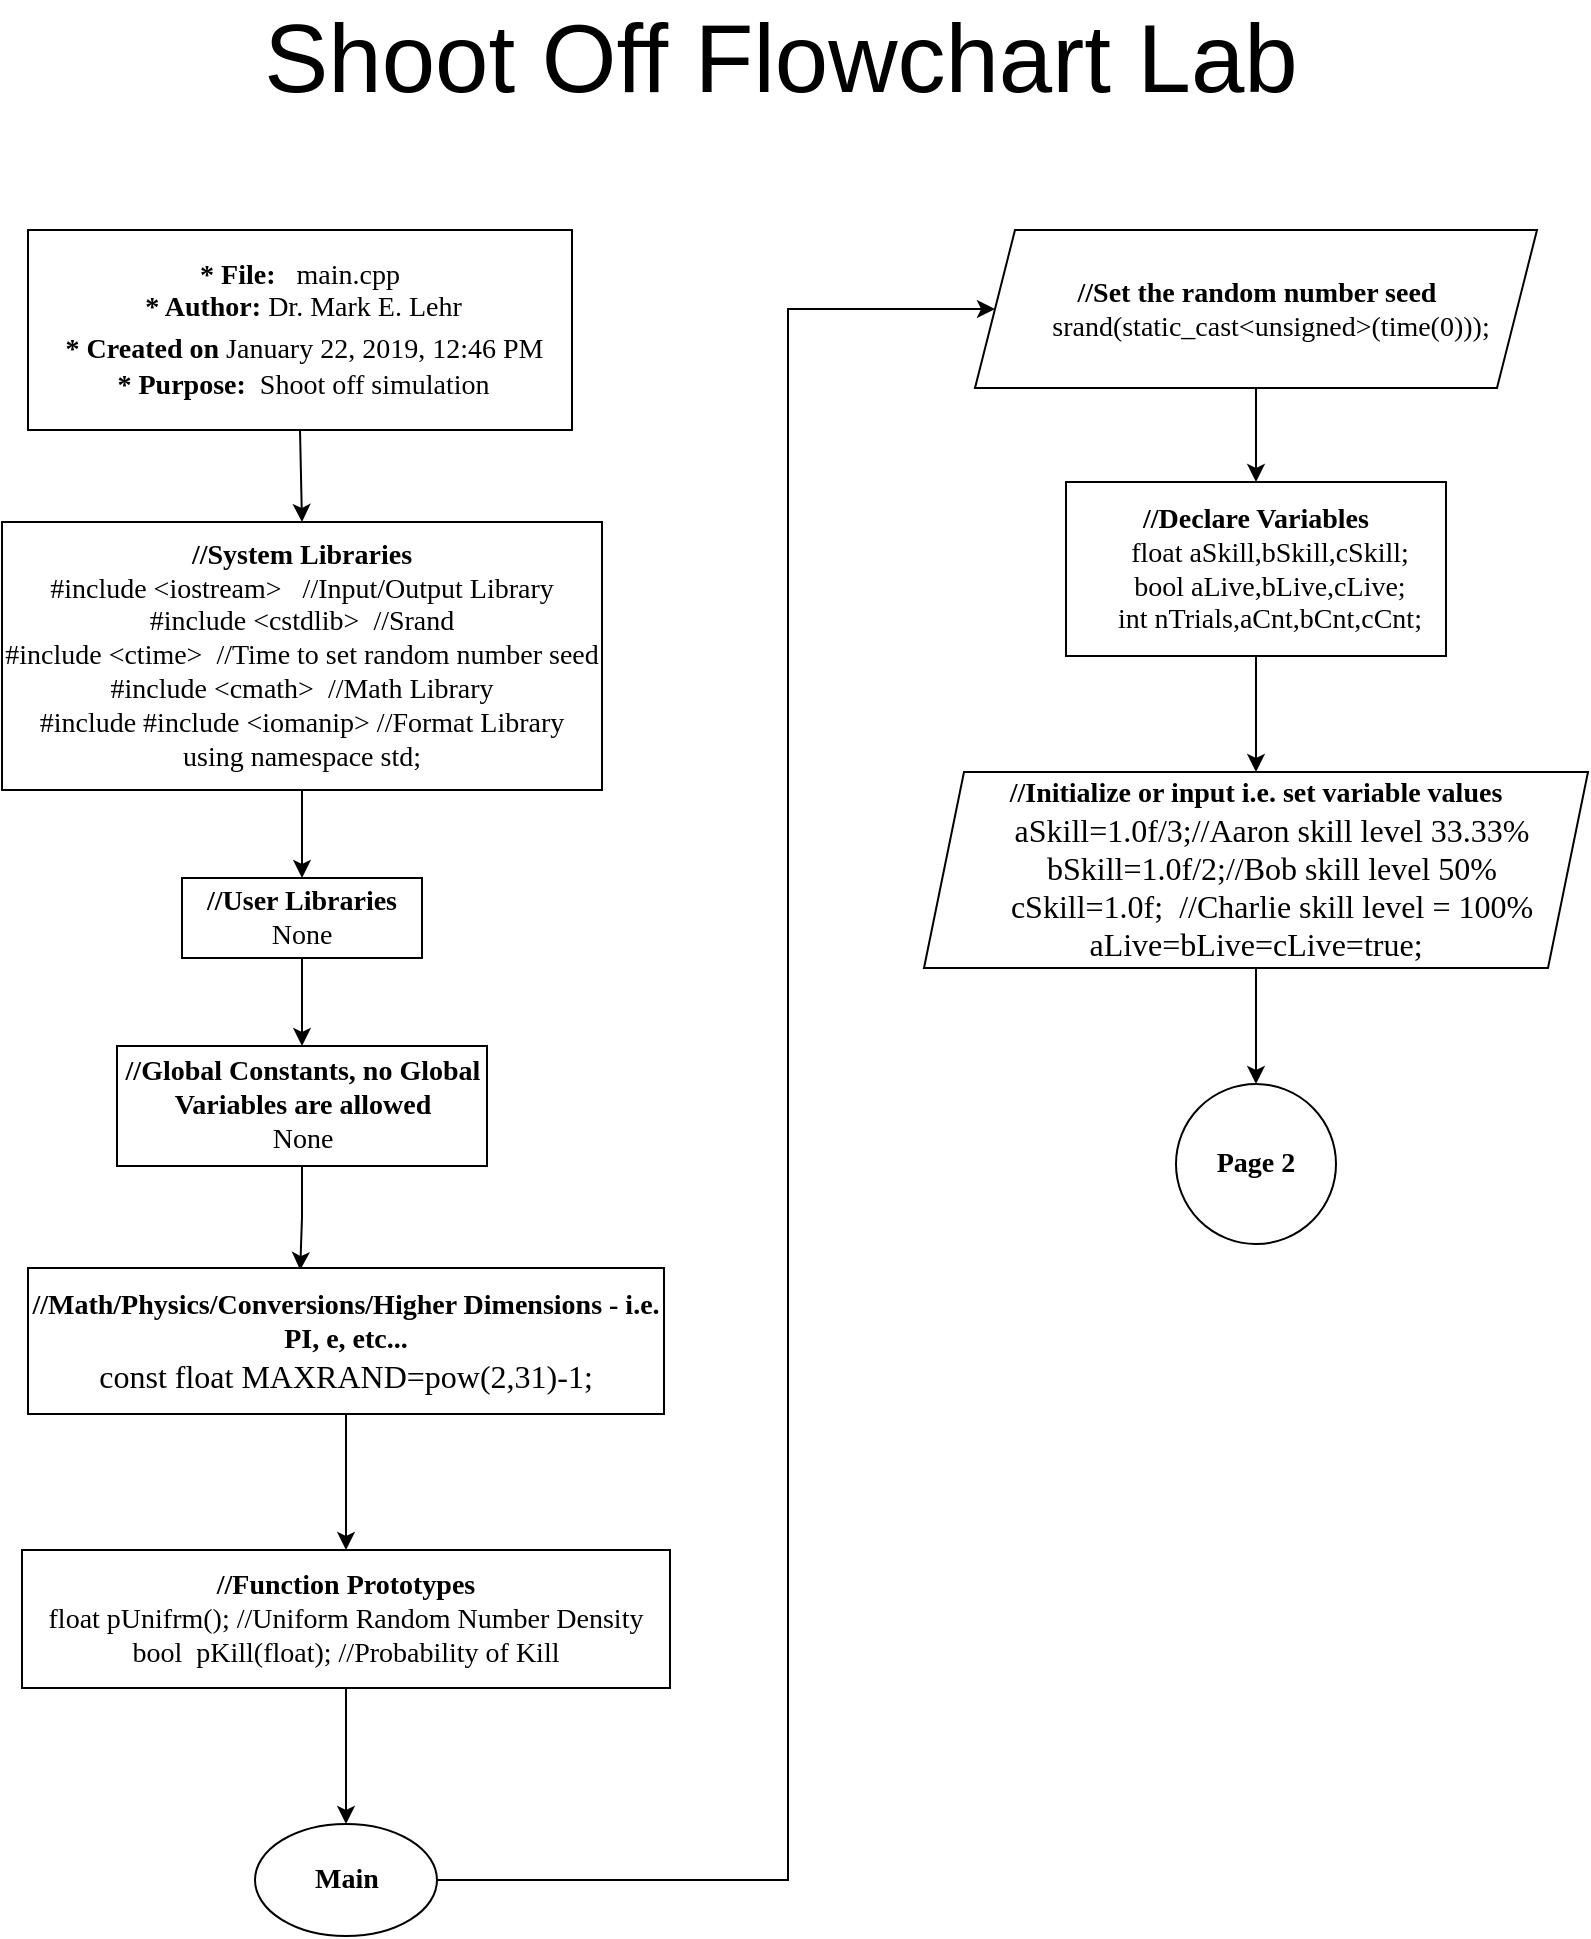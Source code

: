 <mxfile version="14.2.9" type="device" pages="4"><diagram id="S7XPjforxdt2fzNWxDEt" name="Page-1"><mxGraphModel dx="1102" dy="1657" grid="0" gridSize="10" guides="1" tooltips="1" connect="1" arrows="1" fold="1" page="1" pageScale="1" pageWidth="850" pageHeight="1100" math="0" shadow="0"><root><mxCell id="0"/><mxCell id="1" parent="0"/><mxCell id="bQ0AGJMY9dTN8OMKG0cA-1" value="&lt;div&gt;&lt;font style=&quot;font-size: 14px&quot; face=&quot;Times New Roman&quot;&gt;&lt;b&gt;* File:&amp;nbsp; &amp;nbsp;&lt;/b&gt;main.cpp&lt;/font&gt;&lt;/div&gt;&lt;div&gt;&lt;font face=&quot;Times New Roman&quot; style=&quot;font-size: 14px&quot;&gt;&lt;b&gt;&amp;nbsp;&lt;/b&gt;&lt;font&gt;&lt;b&gt;* Author: &lt;/b&gt;Dr. Mark E. Lehr&lt;/font&gt;&lt;/font&gt;&lt;/div&gt;&lt;div&gt;&lt;font face=&quot;Times New Roman&quot; style=&quot;font-weight: bold ; font-size: 18px&quot;&gt;&amp;nbsp;&lt;/font&gt;&lt;font face=&quot;Times New Roman&quot; style=&quot;font-size: 14px&quot;&gt;&lt;b&gt;* Created on &lt;/b&gt;January 22&lt;/font&gt;&lt;font style=&quot;font-size: 14px&quot;&gt;&lt;font face=&quot;Times New Roman&quot;&gt;,&lt;/font&gt;&lt;font face=&quot;Times New Roman&quot;&gt; 2019, 12:46 PM&lt;/font&gt;&lt;/font&gt;&lt;/div&gt;&lt;div&gt;&lt;font face=&quot;Times New Roman&quot; style=&quot;font-size: 14px&quot;&gt;&lt;b&gt;&amp;nbsp;* Purpose:&amp;nbsp; &lt;/b&gt;Shoot off simulation&lt;/font&gt;&lt;/div&gt;" style="rounded=0;whiteSpace=wrap;html=1;" vertex="1" parent="1"><mxGeometry x="50" y="-961" width="272" height="100" as="geometry"/></mxCell><mxCell id="bQ0AGJMY9dTN8OMKG0cA-2" value="&lt;font style=&quot;font-size: 48px&quot;&gt;&lt;font&gt;Shoot Off Fl&lt;/font&gt;owchart Lab&lt;/font&gt;" style="text;html=1;align=center;verticalAlign=middle;resizable=0;points=[];autosize=1;" vertex="1" parent="1"><mxGeometry x="162" y="-1062" width="527" height="30" as="geometry"/></mxCell><mxCell id="YTA4Ak_M9a47ihyV-In8-4" value="" style="edgeStyle=orthogonalEdgeStyle;rounded=0;orthogonalLoop=1;jettySize=auto;html=1;" edge="1" parent="1" source="bQ0AGJMY9dTN8OMKG0cA-3" target="bQ0AGJMY9dTN8OMKG0cA-5"><mxGeometry relative="1" as="geometry"/></mxCell><mxCell id="bQ0AGJMY9dTN8OMKG0cA-3" value="&lt;font face=&quot;Times New Roman&quot; style=&quot;font-size: 14px&quot;&gt;&lt;b&gt;//System Libraries&lt;/b&gt;&lt;br&gt;#include &amp;lt;iostream&amp;gt;&amp;nbsp; &amp;nbsp;//Input/Output Library&lt;br&gt;#include &amp;lt;cstdlib&amp;gt;&amp;nbsp;   //Srand&lt;br&gt;#include &amp;lt;ctime&amp;gt;&amp;nbsp; //Time to set random number seed&lt;br&gt;#include &amp;lt;cmath&amp;gt;&amp;nbsp; //Math Library&lt;br&gt;#include #include &amp;lt;iomanip&amp;gt;   //Format Library&lt;br&gt;using namespace std;&lt;/font&gt;" style="rounded=0;whiteSpace=wrap;html=1;" vertex="1" parent="1"><mxGeometry x="37" y="-815" width="300" height="134" as="geometry"/></mxCell><mxCell id="YTA4Ak_M9a47ihyV-In8-5" value="" style="edgeStyle=orthogonalEdgeStyle;rounded=0;orthogonalLoop=1;jettySize=auto;html=1;" edge="1" parent="1" source="bQ0AGJMY9dTN8OMKG0cA-5" target="bQ0AGJMY9dTN8OMKG0cA-6"><mxGeometry relative="1" as="geometry"/></mxCell><mxCell id="bQ0AGJMY9dTN8OMKG0cA-5" value="&lt;font face=&quot;Times New Roman&quot; style=&quot;font-size: 14px&quot;&gt;&lt;b&gt;//User Libraries&lt;/b&gt;&lt;br&gt;None&lt;br&gt;&lt;/font&gt;" style="rounded=0;whiteSpace=wrap;html=1;" vertex="1" parent="1"><mxGeometry x="127" y="-637" width="120" height="40" as="geometry"/></mxCell><mxCell id="YTA4Ak_M9a47ihyV-In8-6" value="" style="edgeStyle=orthogonalEdgeStyle;rounded=0;orthogonalLoop=1;jettySize=auto;html=1;entryX=0.428;entryY=0.014;entryDx=0;entryDy=0;entryPerimeter=0;" edge="1" parent="1" source="bQ0AGJMY9dTN8OMKG0cA-6" target="bQ0AGJMY9dTN8OMKG0cA-7"><mxGeometry relative="1" as="geometry"/></mxCell><mxCell id="bQ0AGJMY9dTN8OMKG0cA-6" value="&lt;font style=&quot;font-size: 14px&quot; face=&quot;Times New Roman&quot;&gt;&lt;b&gt;//Global Constants, no Global Variables are allowed&lt;/b&gt;&lt;br&gt;None&lt;br&gt;&lt;/font&gt;" style="rounded=0;whiteSpace=wrap;html=1;" vertex="1" parent="1"><mxGeometry x="94.5" y="-553" width="185" height="60" as="geometry"/></mxCell><mxCell id="YTA4Ak_M9a47ihyV-In8-7" value="" style="edgeStyle=orthogonalEdgeStyle;rounded=0;orthogonalLoop=1;jettySize=auto;html=1;" edge="1" parent="1" source="bQ0AGJMY9dTN8OMKG0cA-7" target="bQ0AGJMY9dTN8OMKG0cA-8"><mxGeometry relative="1" as="geometry"/></mxCell><mxCell id="bQ0AGJMY9dTN8OMKG0cA-7" value="&lt;div&gt;&lt;b&gt;&lt;font style=&quot;font-size: 14px&quot; face=&quot;Times New Roman&quot;&gt;//Math/Physics/Conversions/Higher Dimensions - i.e. PI, e, etc...&lt;/font&gt;&lt;/b&gt;&lt;/div&gt;&lt;div&gt;&lt;font size=&quot;3&quot; face=&quot;Times New Roman&quot;&gt;const float MAXRAND=pow(2,31)-1;&lt;/font&gt;&lt;/div&gt;" style="rounded=0;whiteSpace=wrap;html=1;" vertex="1" parent="1"><mxGeometry x="50" y="-442" width="318" height="73" as="geometry"/></mxCell><mxCell id="YTA4Ak_M9a47ihyV-In8-8" value="" style="edgeStyle=orthogonalEdgeStyle;rounded=0;orthogonalLoop=1;jettySize=auto;html=1;" edge="1" parent="1" source="bQ0AGJMY9dTN8OMKG0cA-8" target="bQ0AGJMY9dTN8OMKG0cA-9"><mxGeometry relative="1" as="geometry"/></mxCell><mxCell id="bQ0AGJMY9dTN8OMKG0cA-8" value="&lt;div&gt;&lt;b&gt;&lt;font style=&quot;font-size: 14px&quot; face=&quot;Times New Roman&quot;&gt;//Function Prototypes&lt;/font&gt;&lt;/b&gt;&lt;/div&gt;&lt;div&gt;&lt;font face=&quot;Times New Roman&quot; style=&quot;font-size: 14px&quot;&gt;float pUnifrm(); //Uniform Random Number Density&lt;/font&gt;&lt;/div&gt;&lt;div&gt;&lt;font face=&quot;Times New Roman&quot; style=&quot;font-size: 14px&quot;&gt;bool&amp;nbsp; pKill(float); //Probability of Kill&lt;br&gt;&lt;/font&gt;&lt;/div&gt;" style="rounded=0;whiteSpace=wrap;html=1;" vertex="1" parent="1"><mxGeometry x="47" y="-301" width="324" height="69" as="geometry"/></mxCell><mxCell id="YTA4Ak_M9a47ihyV-In8-9" style="edgeStyle=orthogonalEdgeStyle;rounded=0;orthogonalLoop=1;jettySize=auto;html=1;exitX=1;exitY=0.5;exitDx=0;exitDy=0;entryX=0;entryY=0.5;entryDx=0;entryDy=0;" edge="1" parent="1" source="bQ0AGJMY9dTN8OMKG0cA-9" target="bQ0AGJMY9dTN8OMKG0cA-10"><mxGeometry relative="1" as="geometry"><Array as="points"><mxPoint x="430" y="-136"/><mxPoint x="430" y="-921"/></Array></mxGeometry></mxCell><mxCell id="bQ0AGJMY9dTN8OMKG0cA-9" value="&lt;font style=&quot;font-size: 14px&quot; face=&quot;Times New Roman&quot;&gt;&lt;b&gt;Main&lt;/b&gt;&lt;/font&gt;" style="ellipse;whiteSpace=wrap;html=1;" vertex="1" parent="1"><mxGeometry x="163.5" y="-164" width="91" height="56" as="geometry"/></mxCell><mxCell id="YTA4Ak_M9a47ihyV-In8-10" value="" style="edgeStyle=orthogonalEdgeStyle;rounded=0;orthogonalLoop=1;jettySize=auto;html=1;" edge="1" parent="1" source="bQ0AGJMY9dTN8OMKG0cA-10" target="bQ0AGJMY9dTN8OMKG0cA-11"><mxGeometry relative="1" as="geometry"/></mxCell><mxCell id="bQ0AGJMY9dTN8OMKG0cA-10" value="&lt;div&gt;&lt;b&gt;&lt;font style=&quot;font-size: 14px&quot; face=&quot;Times New Roman&quot;&gt;//Set the random number seed&lt;/font&gt;&lt;/b&gt;&lt;/div&gt;&lt;div&gt;&lt;font face=&quot;Times New Roman&quot; style=&quot;font-size: 14px&quot;&gt;&amp;nbsp; &amp;nbsp; srand(static_cast&amp;lt;unsigned&amp;gt;(time(0)));&lt;/font&gt;&lt;/div&gt;" style="shape=parallelogram;perimeter=parallelogramPerimeter;whiteSpace=wrap;html=1;fixedSize=1;" vertex="1" parent="1"><mxGeometry x="523.5" y="-961" width="281" height="79" as="geometry"/></mxCell><mxCell id="YTA4Ak_M9a47ihyV-In8-11" value="" style="edgeStyle=orthogonalEdgeStyle;rounded=0;orthogonalLoop=1;jettySize=auto;html=1;" edge="1" parent="1" source="bQ0AGJMY9dTN8OMKG0cA-11" target="bQ0AGJMY9dTN8OMKG0cA-12"><mxGeometry relative="1" as="geometry"/></mxCell><mxCell id="bQ0AGJMY9dTN8OMKG0cA-11" value="&lt;div&gt;&lt;b&gt;&lt;font style=&quot;font-size: 14px&quot; face=&quot;Times New Roman&quot;&gt;//Declare Variables&lt;/font&gt;&lt;/b&gt;&lt;/div&gt;&lt;div&gt;&lt;font face=&quot;Times New Roman&quot; style=&quot;font-size: 14px&quot;&gt;&amp;nbsp; &amp;nbsp; float aSkill,bSkill,cSkill;&lt;/font&gt;&lt;/div&gt;&lt;div&gt;&lt;font face=&quot;Times New Roman&quot; style=&quot;font-size: 14px&quot;&gt;&amp;nbsp; &amp;nbsp; bool aLive,bLive,cLive;&lt;/font&gt;&lt;/div&gt;&lt;div&gt;&lt;font face=&quot;Times New Roman&quot; style=&quot;font-size: 14px&quot;&gt;&amp;nbsp; &amp;nbsp; int nTrials,aCnt,bCnt,cCnt;&lt;/font&gt;&lt;/div&gt;" style="rounded=0;whiteSpace=wrap;html=1;" vertex="1" parent="1"><mxGeometry x="569" y="-835" width="190" height="87" as="geometry"/></mxCell><mxCell id="YTA4Ak_M9a47ihyV-In8-12" value="" style="edgeStyle=orthogonalEdgeStyle;rounded=0;orthogonalLoop=1;jettySize=auto;html=1;" edge="1" parent="1" source="bQ0AGJMY9dTN8OMKG0cA-12" target="bQ0AGJMY9dTN8OMKG0cA-14"><mxGeometry relative="1" as="geometry"/></mxCell><mxCell id="bQ0AGJMY9dTN8OMKG0cA-12" value="&lt;div&gt;&lt;b&gt;&lt;font style=&quot;font-size: 14px&quot; face=&quot;Times New Roman&quot;&gt;//Initialize or input i.e. set variable values&lt;/font&gt;&lt;/b&gt;&lt;/div&gt;&lt;div&gt;&lt;font face=&quot;Times New Roman&quot; size=&quot;3&quot;&gt;&amp;nbsp; &lt;font&gt;&amp;nbsp; aSkill=1.0f/3;//Aaron skill level 33.33%&lt;/font&gt;&lt;/font&gt;&lt;/div&gt;&lt;div&gt;&lt;font face=&quot;Times New Roman&quot; size=&quot;3&quot;&gt;&amp;nbsp; &amp;nbsp; bSkill=1.0f/2;//Bob skill level 50%&lt;/font&gt;&lt;/div&gt;&lt;div&gt;&lt;font size=&quot;3&quot; face=&quot;Times New Roman&quot;&gt;&amp;nbsp; &amp;nbsp; cSkill=1.0f;&amp;nbsp; //Charlie skill level = 100%&lt;/font&gt;&lt;/div&gt;&lt;div&gt;&lt;font size=&quot;3&quot; face=&quot;Times New Roman&quot;&gt;aLive=bLive=cLive=true;&lt;/font&gt;&lt;font size=&quot;3&quot; face=&quot;Times New Roman&quot;&gt;&lt;br&gt;&lt;/font&gt;&lt;/div&gt;" style="shape=parallelogram;perimeter=parallelogramPerimeter;whiteSpace=wrap;html=1;fixedSize=1;" vertex="1" parent="1"><mxGeometry x="498" y="-690" width="332" height="98" as="geometry"/></mxCell><mxCell id="bQ0AGJMY9dTN8OMKG0cA-14" value="&lt;b&gt;&lt;font style=&quot;font-size: 14px&quot; face=&quot;Times New Roman&quot;&gt;Page 2&lt;/font&gt;&lt;/b&gt;" style="ellipse;whiteSpace=wrap;html=1;aspect=fixed;" vertex="1" parent="1"><mxGeometry x="624" y="-534" width="80" height="80" as="geometry"/></mxCell><mxCell id="YTA4Ak_M9a47ihyV-In8-3" value="" style="endArrow=classic;html=1;exitX=0.5;exitY=1;exitDx=0;exitDy=0;entryX=0.5;entryY=0;entryDx=0;entryDy=0;" edge="1" parent="1" source="bQ0AGJMY9dTN8OMKG0cA-1" target="bQ0AGJMY9dTN8OMKG0cA-3"><mxGeometry width="50" height="50" relative="1" as="geometry"><mxPoint x="399" y="-770" as="sourcePoint"/><mxPoint x="449" y="-820" as="targetPoint"/></mxGeometry></mxCell></root></mxGraphModel></diagram><diagram id="dvgtDrh1tfQuOxuF0j0Q" name="Page-2"><mxGraphModel dx="1102" dy="1657" grid="0" gridSize="10" guides="1" tooltips="1" connect="1" arrows="1" fold="1" page="1" pageScale="1" pageWidth="850" pageHeight="1100" math="0" shadow="0"><root><mxCell id="uvAcOKypp2_V8X939A2w-0"/><mxCell id="uvAcOKypp2_V8X939A2w-1" parent="uvAcOKypp2_V8X939A2w-0"/><mxCell id="zyh6JjoOUXmwOpZRGnbt-0" value="" style="edgeStyle=orthogonalEdgeStyle;rounded=0;orthogonalLoop=1;jettySize=auto;html=1;" edge="1" parent="uvAcOKypp2_V8X939A2w-1" source="uvAcOKypp2_V8X939A2w-2" target="uvAcOKypp2_V8X939A2w-24"><mxGeometry relative="1" as="geometry"/></mxCell><mxCell id="uvAcOKypp2_V8X939A2w-2" value="&lt;b&gt;&lt;font style=&quot;font-size: 14px&quot; face=&quot;Times New Roman&quot;&gt;Page 2&lt;/font&gt;&lt;/b&gt;" style="ellipse;whiteSpace=wrap;html=1;aspect=fixed;" vertex="1" parent="uvAcOKypp2_V8X939A2w-1"><mxGeometry x="104" y="-1060" width="80" height="80" as="geometry"/></mxCell><mxCell id="zyh6JjoOUXmwOpZRGnbt-3" value="" style="edgeStyle=orthogonalEdgeStyle;rounded=0;orthogonalLoop=1;jettySize=auto;html=1;" edge="1" parent="uvAcOKypp2_V8X939A2w-1" source="uvAcOKypp2_V8X939A2w-5" target="uvAcOKypp2_V8X939A2w-7"><mxGeometry relative="1" as="geometry"/></mxCell><mxCell id="uvAcOKypp2_V8X939A2w-5" value="&lt;font style=&quot;font-size: 14px&quot; face=&quot;Times New Roman&quot;&gt;&lt;b&gt;cLive&lt;/b&gt;&lt;/font&gt;" style="rhombus;whiteSpace=wrap;html=1;" vertex="1" parent="uvAcOKypp2_V8X939A2w-1"><mxGeometry x="274.5" y="-829" width="96" height="96" as="geometry"/></mxCell><mxCell id="zyh6JjoOUXmwOpZRGnbt-9" style="edgeStyle=orthogonalEdgeStyle;rounded=0;orthogonalLoop=1;jettySize=auto;html=1;exitX=1;exitY=0.5;exitDx=0;exitDy=0;entryX=0;entryY=0.5;entryDx=0;entryDy=0;" edge="1" parent="uvAcOKypp2_V8X939A2w-1" source="uvAcOKypp2_V8X939A2w-6" target="uvAcOKypp2_V8X939A2w-8"><mxGeometry relative="1" as="geometry"/></mxCell><mxCell id="uvAcOKypp2_V8X939A2w-6" value="&lt;font style=&quot;font-size: 14px&quot; face=&quot;Times New Roman&quot;&gt;&lt;b&gt;bLive&lt;/b&gt;&lt;/font&gt;" style="rhombus;whiteSpace=wrap;html=1;" vertex="1" parent="uvAcOKypp2_V8X939A2w-1"><mxGeometry x="274.5" y="-673.5" width="96" height="96" as="geometry"/></mxCell><mxCell id="zyh6JjoOUXmwOpZRGnbt-4" value="" style="edgeStyle=orthogonalEdgeStyle;rounded=0;orthogonalLoop=1;jettySize=auto;html=1;" edge="1" parent="uvAcOKypp2_V8X939A2w-1" source="uvAcOKypp2_V8X939A2w-7" target="A8uGyMbK9j9ju1-BkvR5-0"><mxGeometry relative="1" as="geometry"/></mxCell><mxCell id="uvAcOKypp2_V8X939A2w-7" value="&lt;b&gt;&lt;font style=&quot;font-size: 14px&quot; face=&quot;Times New Roman&quot;&gt;cLive=!&lt;/font&gt;&lt;/b&gt;" style="shape=parallelogram;perimeter=parallelogramPerimeter;whiteSpace=wrap;html=1;fixedSize=1;" vertex="1" parent="uvAcOKypp2_V8X939A2w-1"><mxGeometry x="440.5" y="-807" width="89.5" height="52" as="geometry"/></mxCell><mxCell id="zyh6JjoOUXmwOpZRGnbt-10" style="edgeStyle=orthogonalEdgeStyle;rounded=0;orthogonalLoop=1;jettySize=auto;html=1;exitX=1;exitY=0.5;exitDx=0;exitDy=0;entryX=0;entryY=0.5;entryDx=0;entryDy=0;" edge="1" parent="uvAcOKypp2_V8X939A2w-1" source="uvAcOKypp2_V8X939A2w-8" target="A8uGyMbK9j9ju1-BkvR5-1"><mxGeometry relative="1" as="geometry"/></mxCell><mxCell id="uvAcOKypp2_V8X939A2w-8" value="&lt;b&gt;&lt;font style=&quot;font-size: 14px&quot; face=&quot;Times New Roman&quot;&gt;bLive=!&lt;/font&gt;&lt;/b&gt;" style="shape=parallelogram;perimeter=parallelogramPerimeter;whiteSpace=wrap;html=1;fixedSize=1;" vertex="1" parent="uvAcOKypp2_V8X939A2w-1"><mxGeometry x="436.5" y="-651.5" width="107.5" height="52" as="geometry"/></mxCell><mxCell id="zyh6JjoOUXmwOpZRGnbt-16" value="" style="edgeStyle=orthogonalEdgeStyle;rounded=0;orthogonalLoop=1;jettySize=auto;html=1;" edge="1" parent="uvAcOKypp2_V8X939A2w-1" source="uvAcOKypp2_V8X939A2w-10" target="uvAcOKypp2_V8X939A2w-12"><mxGeometry relative="1" as="geometry"/></mxCell><mxCell id="uvAcOKypp2_V8X939A2w-10" value="&lt;font style=&quot;font-size: 14px&quot; face=&quot;Times New Roman&quot;&gt;&lt;b&gt;cLive&lt;/b&gt;&lt;/font&gt;" style="rhombus;whiteSpace=wrap;html=1;" vertex="1" parent="uvAcOKypp2_V8X939A2w-1"><mxGeometry x="274.5" y="-403" width="96" height="96" as="geometry"/></mxCell><mxCell id="zyh6JjoOUXmwOpZRGnbt-18" value="" style="edgeStyle=orthogonalEdgeStyle;rounded=0;orthogonalLoop=1;jettySize=auto;html=1;" edge="1" parent="uvAcOKypp2_V8X939A2w-1" source="uvAcOKypp2_V8X939A2w-11" target="uvAcOKypp2_V8X939A2w-13"><mxGeometry relative="1" as="geometry"/></mxCell><mxCell id="uvAcOKypp2_V8X939A2w-11" value="&lt;font style=&quot;font-size: 14px&quot; face=&quot;Times New Roman&quot;&gt;&lt;b&gt;aLive&lt;/b&gt;&lt;/font&gt;" style="rhombus;whiteSpace=wrap;html=1;" vertex="1" parent="uvAcOKypp2_V8X939A2w-1"><mxGeometry x="274.5" y="-240.5" width="96" height="96" as="geometry"/></mxCell><mxCell id="zyh6JjoOUXmwOpZRGnbt-17" value="" style="edgeStyle=orthogonalEdgeStyle;rounded=0;orthogonalLoop=1;jettySize=auto;html=1;" edge="1" parent="uvAcOKypp2_V8X939A2w-1" source="uvAcOKypp2_V8X939A2w-12" target="A8uGyMbK9j9ju1-BkvR5-2"><mxGeometry relative="1" as="geometry"/></mxCell><mxCell id="uvAcOKypp2_V8X939A2w-12" value="&lt;b&gt;&lt;font style=&quot;font-size: 14px&quot; face=&quot;Times New Roman&quot;&gt;cLive=!&lt;/font&gt;&lt;/b&gt;" style="shape=parallelogram;perimeter=parallelogramPerimeter;whiteSpace=wrap;html=1;fixedSize=1;" vertex="1" parent="uvAcOKypp2_V8X939A2w-1"><mxGeometry x="436.5" y="-381" width="92.5" height="52" as="geometry"/></mxCell><mxCell id="zyh6JjoOUXmwOpZRGnbt-19" value="" style="edgeStyle=orthogonalEdgeStyle;rounded=0;orthogonalLoop=1;jettySize=auto;html=1;" edge="1" parent="uvAcOKypp2_V8X939A2w-1" source="uvAcOKypp2_V8X939A2w-13" target="A8uGyMbK9j9ju1-BkvR5-3"><mxGeometry relative="1" as="geometry"/></mxCell><mxCell id="uvAcOKypp2_V8X939A2w-13" value="&lt;b&gt;&lt;font style=&quot;font-size: 14px&quot; face=&quot;Times New Roman&quot;&gt;aLive=!&lt;/font&gt;&lt;/b&gt;" style="shape=parallelogram;perimeter=parallelogramPerimeter;whiteSpace=wrap;html=1;fixedSize=1;" vertex="1" parent="uvAcOKypp2_V8X939A2w-1"><mxGeometry x="436.5" y="-218.5" width="87.5" height="52" as="geometry"/></mxCell><mxCell id="zyh6JjoOUXmwOpZRGnbt-14" style="edgeStyle=orthogonalEdgeStyle;rounded=0;orthogonalLoop=1;jettySize=auto;html=1;exitX=0.5;exitY=1;exitDx=0;exitDy=0;entryX=0.5;entryY=0;entryDx=0;entryDy=0;" edge="1" parent="uvAcOKypp2_V8X939A2w-1" source="uvAcOKypp2_V8X939A2w-19" target="uvAcOKypp2_V8X939A2w-22"><mxGeometry relative="1" as="geometry"/></mxCell><mxCell id="uvAcOKypp2_V8X939A2w-19" value="&lt;div&gt;&lt;font face=&quot;Times New Roman&quot; style=&quot;font-size: 14px&quot;&gt;&lt;b&gt;//Bob&lt;/b&gt;&lt;b&gt;&amp;nbsp;Shoots&lt;/b&gt;&lt;/font&gt;&lt;/div&gt;&lt;div&gt;&lt;b&gt;&lt;font face=&quot;Times New Roman&quot; style=&quot;font-size: 14px&quot;&gt;&lt;br&gt;&lt;/font&gt;&lt;/b&gt;&lt;/div&gt;" style="rounded=0;whiteSpace=wrap;html=1;" vertex="1" parent="uvAcOKypp2_V8X939A2w-1"><mxGeometry x="84" y="-490" width="120" height="47" as="geometry"/></mxCell><mxCell id="zyh6JjoOUXmwOpZRGnbt-2" value="" style="edgeStyle=orthogonalEdgeStyle;rounded=0;orthogonalLoop=1;jettySize=auto;html=1;" edge="1" parent="uvAcOKypp2_V8X939A2w-1" source="uvAcOKypp2_V8X939A2w-20" target="uvAcOKypp2_V8X939A2w-5"><mxGeometry relative="1" as="geometry"/></mxCell><mxCell id="zyh6JjoOUXmwOpZRGnbt-8" style="edgeStyle=orthogonalEdgeStyle;rounded=0;orthogonalLoop=1;jettySize=auto;html=1;exitX=0.5;exitY=1;exitDx=0;exitDy=0;entryX=0;entryY=0.5;entryDx=0;entryDy=0;" edge="1" parent="uvAcOKypp2_V8X939A2w-1" source="uvAcOKypp2_V8X939A2w-20" target="uvAcOKypp2_V8X939A2w-6"><mxGeometry relative="1" as="geometry"/></mxCell><mxCell id="uvAcOKypp2_V8X939A2w-20" value="&lt;b style=&quot;font-family: &amp;#34;times new roman&amp;#34; ; font-size: 14px&quot;&gt;aLive&lt;/b&gt;" style="rhombus;whiteSpace=wrap;html=1;" vertex="1" parent="uvAcOKypp2_V8X939A2w-1"><mxGeometry x="96" y="-829" width="96" height="96" as="geometry"/></mxCell><mxCell id="zyh6JjoOUXmwOpZRGnbt-15" value="" style="edgeStyle=orthogonalEdgeStyle;rounded=0;orthogonalLoop=1;jettySize=auto;html=1;" edge="1" parent="uvAcOKypp2_V8X939A2w-1" source="uvAcOKypp2_V8X939A2w-22" target="uvAcOKypp2_V8X939A2w-10"><mxGeometry relative="1" as="geometry"/></mxCell><mxCell id="zyh6JjoOUXmwOpZRGnbt-20" style="edgeStyle=orthogonalEdgeStyle;rounded=0;orthogonalLoop=1;jettySize=auto;html=1;exitX=0.5;exitY=1;exitDx=0;exitDy=0;entryX=0;entryY=0.5;entryDx=0;entryDy=0;" edge="1" parent="uvAcOKypp2_V8X939A2w-1" source="uvAcOKypp2_V8X939A2w-22" target="uvAcOKypp2_V8X939A2w-11"><mxGeometry relative="1" as="geometry"/></mxCell><mxCell id="uvAcOKypp2_V8X939A2w-22" value="&lt;font style=&quot;font-size: 14px&quot; face=&quot;Times New Roman&quot;&gt;&lt;b&gt;bLive&lt;/b&gt;&lt;/font&gt;" style="rhombus;whiteSpace=wrap;html=1;" vertex="1" parent="uvAcOKypp2_V8X939A2w-1"><mxGeometry x="96" y="-403" width="96" height="96" as="geometry"/></mxCell><mxCell id="zyh6JjoOUXmwOpZRGnbt-1" value="" style="edgeStyle=orthogonalEdgeStyle;rounded=0;orthogonalLoop=1;jettySize=auto;html=1;" edge="1" parent="uvAcOKypp2_V8X939A2w-1" source="uvAcOKypp2_V8X939A2w-24" target="uvAcOKypp2_V8X939A2w-20"><mxGeometry relative="1" as="geometry"/></mxCell><mxCell id="uvAcOKypp2_V8X939A2w-24" value="&lt;div&gt;&lt;b&gt;&lt;font face=&quot;Times New Roman&quot; style=&quot;font-size: 14px&quot;&gt;//Aaron Shoots&lt;/font&gt;&lt;/b&gt;&lt;/div&gt;&lt;div&gt;&lt;b&gt;&lt;font face=&quot;Times New Roman&quot; style=&quot;font-size: 14px&quot;&gt;&lt;br&gt;&lt;/font&gt;&lt;/b&gt;&lt;/div&gt;" style="rounded=0;whiteSpace=wrap;html=1;" vertex="1" parent="uvAcOKypp2_V8X939A2w-1"><mxGeometry x="84" y="-923" width="120" height="47" as="geometry"/></mxCell><mxCell id="PO0wmk7Yw970F19F3Naj-0" value="&lt;b&gt;&lt;font style=&quot;font-size: 14px&quot; face=&quot;Times New Roman&quot;&gt;Page 3&lt;/font&gt;&lt;/b&gt;" style="ellipse;whiteSpace=wrap;html=1;aspect=fixed;" vertex="1" parent="uvAcOKypp2_V8X939A2w-1"><mxGeometry x="107" y="-95" width="80" height="80" as="geometry"/></mxCell><mxCell id="zyh6JjoOUXmwOpZRGnbt-6" style="edgeStyle=orthogonalEdgeStyle;rounded=0;orthogonalLoop=1;jettySize=auto;html=1;exitX=1;exitY=0.5;exitDx=0;exitDy=0;entryX=1;entryY=0.5;entryDx=0;entryDy=0;" edge="1" parent="uvAcOKypp2_V8X939A2w-1" source="A8uGyMbK9j9ju1-BkvR5-0" target="uvAcOKypp2_V8X939A2w-19"><mxGeometry relative="1" as="geometry"><Array as="points"><mxPoint x="802" y="-781"/><mxPoint x="802" y="-466"/></Array></mxGeometry></mxCell><mxCell id="A8uGyMbK9j9ju1-BkvR5-0" value="&lt;b&gt;&lt;font face=&quot;Times New Roman&quot; style=&quot;font-size: 14px&quot;&gt;pKill(aSkill)&lt;/font&gt;&lt;/b&gt;" style="shape=process;whiteSpace=wrap;html=1;backgroundOutline=1;" vertex="1" parent="uvAcOKypp2_V8X939A2w-1"><mxGeometry x="597.5" y="-811" width="120" height="60" as="geometry"/></mxCell><mxCell id="A8uGyMbK9j9ju1-BkvR5-1" value="&lt;b&gt;&lt;font face=&quot;Times New Roman&quot; style=&quot;font-size: 14px&quot;&gt;pKill(aSkill)&lt;/font&gt;&lt;/b&gt;" style="shape=process;whiteSpace=wrap;html=1;backgroundOutline=1;" vertex="1" parent="uvAcOKypp2_V8X939A2w-1"><mxGeometry x="602" y="-655.5" width="118" height="60" as="geometry"/></mxCell><mxCell id="zyh6JjoOUXmwOpZRGnbt-21" style="edgeStyle=orthogonalEdgeStyle;rounded=0;orthogonalLoop=1;jettySize=auto;html=1;exitX=1;exitY=0.5;exitDx=0;exitDy=0;entryX=1;entryY=0.5;entryDx=0;entryDy=0;" edge="1" parent="uvAcOKypp2_V8X939A2w-1" source="A8uGyMbK9j9ju1-BkvR5-2" target="PO0wmk7Yw970F19F3Naj-0"><mxGeometry relative="1" as="geometry"><Array as="points"><mxPoint x="786" y="-355"/><mxPoint x="786" y="-55"/></Array></mxGeometry></mxCell><mxCell id="A8uGyMbK9j9ju1-BkvR5-2" value="&lt;b&gt;&lt;font face=&quot;Times New Roman&quot; style=&quot;font-size: 14px&quot;&gt;pKill(bSkill)&lt;/font&gt;&lt;/b&gt;" style="shape=process;whiteSpace=wrap;html=1;backgroundOutline=1;" vertex="1" parent="uvAcOKypp2_V8X939A2w-1"><mxGeometry x="586" y="-385" width="120" height="60" as="geometry"/></mxCell><mxCell id="A8uGyMbK9j9ju1-BkvR5-3" value="&lt;b&gt;&lt;font face=&quot;Times New Roman&quot; style=&quot;font-size: 14px&quot;&gt;pKill(bSkill)&lt;/font&gt;&lt;/b&gt;" style="shape=process;whiteSpace=wrap;html=1;backgroundOutline=1;" vertex="1" parent="uvAcOKypp2_V8X939A2w-1"><mxGeometry x="586" y="-222.5" width="120" height="60" as="geometry"/></mxCell><mxCell id="zyh6JjoOUXmwOpZRGnbt-13" value="" style="endArrow=none;html=1;exitX=1;exitY=0.5;exitDx=0;exitDy=0;" edge="1" parent="uvAcOKypp2_V8X939A2w-1" source="A8uGyMbK9j9ju1-BkvR5-1"><mxGeometry width="50" height="50" relative="1" as="geometry"><mxPoint x="399" y="-567" as="sourcePoint"/><mxPoint x="802" y="-625" as="targetPoint"/></mxGeometry></mxCell><mxCell id="zyh6JjoOUXmwOpZRGnbt-22" value="" style="endArrow=none;html=1;exitX=1;exitY=0.5;exitDx=0;exitDy=0;" edge="1" parent="uvAcOKypp2_V8X939A2w-1" source="A8uGyMbK9j9ju1-BkvR5-3"><mxGeometry width="50" height="50" relative="1" as="geometry"><mxPoint x="399" y="-245" as="sourcePoint"/><mxPoint x="787" y="-192" as="targetPoint"/></mxGeometry></mxCell><mxCell id="zyh6JjoOUXmwOpZRGnbt-23" value="&lt;font style=&quot;font-size: 14px&quot; face=&quot;Times New Roman&quot;&gt;&lt;b&gt;True&lt;/b&gt;&lt;/font&gt;" style="text;html=1;strokeColor=none;fillColor=none;align=center;verticalAlign=middle;whiteSpace=wrap;rounded=0;" vertex="1" parent="uvAcOKypp2_V8X939A2w-1"><mxGeometry x="208" y="-378" width="40" height="20" as="geometry"/></mxCell><mxCell id="zyh6JjoOUXmwOpZRGnbt-24" value="&lt;font style=&quot;font-size: 14px&quot; face=&quot;Times New Roman&quot;&gt;&lt;b&gt;True&lt;/b&gt;&lt;/font&gt;" style="text;html=1;strokeColor=none;fillColor=none;align=center;verticalAlign=middle;whiteSpace=wrap;rounded=0;" vertex="1" parent="uvAcOKypp2_V8X939A2w-1"><mxGeometry x="202" y="-805" width="40" height="20" as="geometry"/></mxCell><mxCell id="zyh6JjoOUXmwOpZRGnbt-25" value="&lt;font style=&quot;font-size: 14px&quot; face=&quot;Times New Roman&quot;&gt;&lt;b&gt;False&lt;/b&gt;&lt;/font&gt;" style="text;html=1;strokeColor=none;fillColor=none;align=center;verticalAlign=middle;whiteSpace=wrap;rounded=0;" vertex="1" parent="uvAcOKypp2_V8X939A2w-1"><mxGeometry x="101" y="-269" width="40" height="20" as="geometry"/></mxCell><mxCell id="zyh6JjoOUXmwOpZRGnbt-26" value="&lt;font style=&quot;font-size: 14px&quot; face=&quot;Times New Roman&quot;&gt;&lt;b&gt;False&lt;/b&gt;&lt;/font&gt;" style="text;html=1;strokeColor=none;fillColor=none;align=center;verticalAlign=middle;whiteSpace=wrap;rounded=0;" vertex="1" parent="uvAcOKypp2_V8X939A2w-1"><mxGeometry x="101" y="-693.5" width="40" height="20" as="geometry"/></mxCell></root></mxGraphModel></diagram><diagram id="aaOU1MxOx17KGKR45bKc" name="Page-3"><mxGraphModel dx="1102" dy="2757" grid="0" gridSize="10" guides="1" tooltips="1" connect="1" arrows="1" fold="1" page="1" pageScale="1" pageWidth="850" pageHeight="1100" math="0" shadow="0"><root><mxCell id="HCsLiI7VtUQEQztnHaQT-0"/><mxCell id="HCsLiI7VtUQEQztnHaQT-1" parent="HCsLiI7VtUQEQztnHaQT-0"/><mxCell id="lLSau2HEmYN9LCQbWxWY-3" value="" style="edgeStyle=orthogonalEdgeStyle;rounded=0;orthogonalLoop=1;jettySize=auto;html=1;" edge="1" parent="HCsLiI7VtUQEQztnHaQT-1" source="GLCwx1tNKLIQ8JoVSRZk-0" target="GLCwx1tNKLIQ8JoVSRZk-2"><mxGeometry relative="1" as="geometry"/></mxCell><mxCell id="GLCwx1tNKLIQ8JoVSRZk-0" value="&lt;font style=&quot;font-size: 14px&quot; face=&quot;Times New Roman&quot;&gt;&lt;b&gt;bLive&lt;/b&gt;&lt;/font&gt;" style="rhombus;whiteSpace=wrap;html=1;" vertex="1" parent="HCsLiI7VtUQEQztnHaQT-1"><mxGeometry x="280.5" y="-1921" width="96" height="96" as="geometry"/></mxCell><mxCell id="lLSau2HEmYN9LCQbWxWY-7" value="" style="edgeStyle=orthogonalEdgeStyle;rounded=0;orthogonalLoop=1;jettySize=auto;html=1;" edge="1" parent="HCsLiI7VtUQEQztnHaQT-1" source="GLCwx1tNKLIQ8JoVSRZk-1" target="GLCwx1tNKLIQ8JoVSRZk-3"><mxGeometry relative="1" as="geometry"/></mxCell><mxCell id="GLCwx1tNKLIQ8JoVSRZk-1" value="&lt;font style=&quot;font-size: 14px&quot; face=&quot;Times New Roman&quot;&gt;&lt;b&gt;aLive&lt;/b&gt;&lt;/font&gt;" style="rhombus;whiteSpace=wrap;html=1;" vertex="1" parent="HCsLiI7VtUQEQztnHaQT-1"><mxGeometry x="280.5" y="-1758.5" width="96" height="96" as="geometry"/></mxCell><mxCell id="lLSau2HEmYN9LCQbWxWY-4" value="" style="edgeStyle=orthogonalEdgeStyle;rounded=0;orthogonalLoop=1;jettySize=auto;html=1;" edge="1" parent="HCsLiI7VtUQEQztnHaQT-1" source="GLCwx1tNKLIQ8JoVSRZk-2" target="eMyDJevQRP44cv_BsK1K-0"><mxGeometry relative="1" as="geometry"/></mxCell><mxCell id="GLCwx1tNKLIQ8JoVSRZk-2" value="&lt;b&gt;&lt;font style=&quot;font-size: 14px&quot; face=&quot;Times New Roman&quot;&gt;bLive=!&lt;/font&gt;&lt;/b&gt;" style="shape=parallelogram;perimeter=parallelogramPerimeter;whiteSpace=wrap;html=1;fixedSize=1;" vertex="1" parent="HCsLiI7VtUQEQztnHaQT-1"><mxGeometry x="442.5" y="-1899" width="97.5" height="52" as="geometry"/></mxCell><mxCell id="lLSau2HEmYN9LCQbWxWY-8" value="" style="edgeStyle=orthogonalEdgeStyle;rounded=0;orthogonalLoop=1;jettySize=auto;html=1;" edge="1" parent="HCsLiI7VtUQEQztnHaQT-1" source="GLCwx1tNKLIQ8JoVSRZk-3" target="eMyDJevQRP44cv_BsK1K-1"><mxGeometry relative="1" as="geometry"/></mxCell><mxCell id="GLCwx1tNKLIQ8JoVSRZk-3" value="&lt;b&gt;&lt;font style=&quot;font-size: 14px&quot; face=&quot;Times New Roman&quot;&gt;aLive=!&lt;/font&gt;&lt;/b&gt;" style="shape=parallelogram;perimeter=parallelogramPerimeter;whiteSpace=wrap;html=1;fixedSize=1;" vertex="1" parent="HCsLiI7VtUQEQztnHaQT-1"><mxGeometry x="442.5" y="-1736.5" width="90.5" height="52" as="geometry"/></mxCell><mxCell id="lLSau2HEmYN9LCQbWxWY-2" style="edgeStyle=orthogonalEdgeStyle;rounded=0;orthogonalLoop=1;jettySize=auto;html=1;exitX=1;exitY=0.5;exitDx=0;exitDy=0;entryX=0;entryY=0.5;entryDx=0;entryDy=0;" edge="1" parent="HCsLiI7VtUQEQztnHaQT-1" source="GLCwx1tNKLIQ8JoVSRZk-4" target="GLCwx1tNKLIQ8JoVSRZk-0"><mxGeometry relative="1" as="geometry"/></mxCell><mxCell id="lLSau2HEmYN9LCQbWxWY-6" style="edgeStyle=orthogonalEdgeStyle;rounded=0;orthogonalLoop=1;jettySize=auto;html=1;exitX=0.5;exitY=1;exitDx=0;exitDy=0;entryX=0;entryY=0.5;entryDx=0;entryDy=0;" edge="1" parent="HCsLiI7VtUQEQztnHaQT-1" source="GLCwx1tNKLIQ8JoVSRZk-4" target="GLCwx1tNKLIQ8JoVSRZk-1"><mxGeometry relative="1" as="geometry"/></mxCell><mxCell id="GLCwx1tNKLIQ8JoVSRZk-4" value="&lt;font style=&quot;font-size: 14px&quot; face=&quot;Times New Roman&quot;&gt;&lt;b&gt;cLive&lt;/b&gt;&lt;/font&gt;" style="rhombus;whiteSpace=wrap;html=1;" vertex="1" parent="HCsLiI7VtUQEQztnHaQT-1"><mxGeometry x="97" y="-1921" width="96" height="96" as="geometry"/></mxCell><mxCell id="lLSau2HEmYN9LCQbWxWY-1" style="edgeStyle=orthogonalEdgeStyle;rounded=0;orthogonalLoop=1;jettySize=auto;html=1;exitX=0.5;exitY=1;exitDx=0;exitDy=0;entryX=0.5;entryY=0;entryDx=0;entryDy=0;" edge="1" parent="HCsLiI7VtUQEQztnHaQT-1" source="a40L7TY1YFx8SzqcdYxA-0" target="GLCwx1tNKLIQ8JoVSRZk-4"><mxGeometry relative="1" as="geometry"/></mxCell><mxCell id="a40L7TY1YFx8SzqcdYxA-0" value="&lt;div&gt;&lt;font face=&quot;Times New Roman&quot; style=&quot;font-size: 14px&quot;&gt;&lt;b&gt;//Bob&lt;/b&gt;&lt;b&gt;&amp;nbsp;Shoots&lt;/b&gt;&lt;/font&gt;&lt;/div&gt;&lt;div&gt;&lt;b&gt;&lt;font face=&quot;Times New Roman&quot; style=&quot;font-size: 14px&quot;&gt;&lt;br&gt;&lt;/font&gt;&lt;/b&gt;&lt;/div&gt;" style="rounded=0;whiteSpace=wrap;html=1;" vertex="1" parent="HCsLiI7VtUQEQztnHaQT-1"><mxGeometry x="85" y="-2025" width="120" height="47" as="geometry"/></mxCell><mxCell id="lLSau2HEmYN9LCQbWxWY-0" style="edgeStyle=orthogonalEdgeStyle;rounded=0;orthogonalLoop=1;jettySize=auto;html=1;exitX=0.5;exitY=1;exitDx=0;exitDy=0;entryX=0.5;entryY=0;entryDx=0;entryDy=0;" edge="1" parent="HCsLiI7VtUQEQztnHaQT-1" source="a40L7TY1YFx8SzqcdYxA-1" target="a40L7TY1YFx8SzqcdYxA-0"><mxGeometry relative="1" as="geometry"/></mxCell><mxCell id="a40L7TY1YFx8SzqcdYxA-1" value="&lt;b&gt;&lt;font style=&quot;font-size: 14px&quot; face=&quot;Times New Roman&quot;&gt;Page 3&lt;/font&gt;&lt;/b&gt;" style="ellipse;whiteSpace=wrap;html=1;aspect=fixed;" vertex="1" parent="HCsLiI7VtUQEQztnHaQT-1"><mxGeometry x="105" y="-2154" width="80" height="80" as="geometry"/></mxCell><mxCell id="lLSau2HEmYN9LCQbWxWY-12" style="edgeStyle=orthogonalEdgeStyle;rounded=0;orthogonalLoop=1;jettySize=auto;html=1;exitX=0.5;exitY=1;exitDx=0;exitDy=0;entryX=0.5;entryY=0;entryDx=0;entryDy=0;" edge="1" parent="HCsLiI7VtUQEQztnHaQT-1" source="dY6DYXWf7B2xGfq3f0_k-0" target="dY6DYXWf7B2xGfq3f0_k-1"><mxGeometry relative="1" as="geometry"/></mxCell><mxCell id="dY6DYXWf7B2xGfq3f0_k-0" value="&lt;div&gt;&lt;font style=&quot;font-size: 14px&quot; face=&quot;Times New Roman&quot;&gt;&lt;b&gt;//Display the outputs&lt;/b&gt;&lt;/font&gt;&lt;/div&gt;&lt;div&gt;&lt;br&gt;&lt;/div&gt;" style="rounded=0;whiteSpace=wrap;html=1;" vertex="1" parent="HCsLiI7VtUQEQztnHaQT-1"><mxGeometry x="81" y="-1540" width="140" height="60" as="geometry"/></mxCell><mxCell id="lLSau2HEmYN9LCQbWxWY-13" style="edgeStyle=orthogonalEdgeStyle;rounded=0;orthogonalLoop=1;jettySize=auto;html=1;exitX=0.5;exitY=1;exitDx=0;exitDy=0;entryX=0.5;entryY=0;entryDx=0;entryDy=0;" edge="1" parent="HCsLiI7VtUQEQztnHaQT-1" source="dY6DYXWf7B2xGfq3f0_k-1" target="dY6DYXWf7B2xGfq3f0_k-4"><mxGeometry relative="1" as="geometry"/></mxCell><mxCell id="dY6DYXWf7B2xGfq3f0_k-1" value="&lt;span&gt;&lt;font style=&quot;font-size: 14px&quot; face=&quot;Times New Roman&quot;&gt;&lt;b&gt;Output&lt;/b&gt;&lt;br&gt;&quot;Aaron&amp;nbsp; &amp;nbsp;is &quot;&lt;/font&gt;&lt;/span&gt;" style="rounded=0;whiteSpace=wrap;html=1;" vertex="1" parent="HCsLiI7VtUQEQztnHaQT-1"><mxGeometry x="91" y="-1424" width="120" height="60" as="geometry"/></mxCell><mxCell id="dY6DYXWf7B2xGfq3f0_k-4" value="&lt;b&gt;&lt;font style=&quot;font-size: 14px&quot; face=&quot;Times New Roman&quot;&gt;Page 4&lt;/font&gt;&lt;/b&gt;" style="ellipse;whiteSpace=wrap;html=1;aspect=fixed;" vertex="1" parent="HCsLiI7VtUQEQztnHaQT-1"><mxGeometry x="111" y="-1281" width="80" height="80" as="geometry"/></mxCell><mxCell id="lLSau2HEmYN9LCQbWxWY-5" style="edgeStyle=orthogonalEdgeStyle;rounded=0;orthogonalLoop=1;jettySize=auto;html=1;exitX=1;exitY=0.5;exitDx=0;exitDy=0;entryX=1;entryY=0.5;entryDx=0;entryDy=0;" edge="1" parent="HCsLiI7VtUQEQztnHaQT-1" source="eMyDJevQRP44cv_BsK1K-0" target="dY6DYXWf7B2xGfq3f0_k-0"><mxGeometry relative="1" as="geometry"><Array as="points"><mxPoint x="803" y="-1873"/><mxPoint x="803" y="-1510"/></Array></mxGeometry></mxCell><mxCell id="eMyDJevQRP44cv_BsK1K-0" value="&#10;&#10;&lt;b style=&quot;color: rgb(0, 0, 0); font-family: helvetica; font-size: 12px; font-style: normal; letter-spacing: normal; text-align: center; text-indent: 0px; text-transform: none; word-spacing: 0px; background-color: rgb(248, 249, 250);&quot;&gt;&lt;font face=&quot;Times New Roman&quot; style=&quot;font-size: 14px&quot;&gt;pKill(cSkill)&lt;/font&gt;&lt;/b&gt;&#10;&#10;" style="shape=process;whiteSpace=wrap;html=1;backgroundOutline=1;" vertex="1" parent="HCsLiI7VtUQEQztnHaQT-1"><mxGeometry x="609" y="-1903" width="120" height="60" as="geometry"/></mxCell><mxCell id="eMyDJevQRP44cv_BsK1K-1" value="&#10;&#10;&lt;b style=&quot;color: rgb(0, 0, 0); font-family: helvetica; font-size: 12px; font-style: normal; letter-spacing: normal; text-align: center; text-indent: 0px; text-transform: none; word-spacing: 0px; background-color: rgb(248, 249, 250);&quot;&gt;&lt;font face=&quot;Times New Roman&quot; style=&quot;font-size: 14px&quot;&gt;pKill(cSkill)&lt;/font&gt;&lt;/b&gt;&#10;&#10;" style="shape=process;whiteSpace=wrap;html=1;backgroundOutline=1;" vertex="1" parent="HCsLiI7VtUQEQztnHaQT-1"><mxGeometry x="604" y="-1740.5" width="120" height="60" as="geometry"/></mxCell><mxCell id="lLSau2HEmYN9LCQbWxWY-9" value="" style="endArrow=none;html=1;exitX=1;exitY=0.5;exitDx=0;exitDy=0;" edge="1" parent="HCsLiI7VtUQEQztnHaQT-1" source="eMyDJevQRP44cv_BsK1K-1"><mxGeometry width="50" height="50" relative="1" as="geometry"><mxPoint x="276" y="-1608" as="sourcePoint"/><mxPoint x="804" y="-1710" as="targetPoint"/></mxGeometry></mxCell><mxCell id="lLSau2HEmYN9LCQbWxWY-10" value="&lt;font face=&quot;Times New Roman&quot;&gt;&lt;span style=&quot;font-size: 14px&quot;&gt;&lt;b&gt;True&lt;/b&gt;&lt;/span&gt;&lt;/font&gt;" style="text;html=1;strokeColor=none;fillColor=none;align=center;verticalAlign=middle;whiteSpace=wrap;rounded=0;" vertex="1" parent="HCsLiI7VtUQEQztnHaQT-1"><mxGeometry x="207" y="-1897" width="40" height="20" as="geometry"/></mxCell><mxCell id="lLSau2HEmYN9LCQbWxWY-11" value="&lt;font face=&quot;Times New Roman&quot;&gt;&lt;span style=&quot;font-size: 14px&quot;&gt;&lt;b&gt;False&lt;/b&gt;&lt;/span&gt;&lt;/font&gt;" style="text;html=1;strokeColor=none;fillColor=none;align=center;verticalAlign=middle;whiteSpace=wrap;rounded=0;" vertex="1" parent="HCsLiI7VtUQEQztnHaQT-1"><mxGeometry x="97" y="-1788" width="40" height="20" as="geometry"/></mxCell></root></mxGraphModel></diagram><diagram id="-KVtBI6ZwbDw5YkXmoup" name="Page-4"><mxGraphModel dx="1102" dy="1657" grid="0" gridSize="10" guides="1" tooltips="1" connect="1" arrows="1" fold="1" page="1" pageScale="1" pageWidth="850" pageHeight="1100" math="0" shadow="0"><root><mxCell id="jAyelbtBTuUY_IID1OIR-0"/><mxCell id="jAyelbtBTuUY_IID1OIR-1" parent="jAyelbtBTuUY_IID1OIR-0"/><mxCell id="cpN7HFu1hRkBrohCiC_G-0" style="edgeStyle=orthogonalEdgeStyle;rounded=0;orthogonalLoop=1;jettySize=auto;html=1;exitX=0.5;exitY=1;exitDx=0;exitDy=0;entryX=0.5;entryY=0;entryDx=0;entryDy=0;" edge="1" parent="jAyelbtBTuUY_IID1OIR-1" source="jAyelbtBTuUY_IID1OIR-2" target="jAyelbtBTuUY_IID1OIR-3"><mxGeometry relative="1" as="geometry"/></mxCell><mxCell id="jAyelbtBTuUY_IID1OIR-2" value="&lt;b&gt;&lt;font style=&quot;font-size: 14px&quot; face=&quot;Times New Roman&quot;&gt;Page 4&lt;/font&gt;&lt;/b&gt;" style="ellipse;whiteSpace=wrap;html=1;aspect=fixed;" vertex="1" parent="jAyelbtBTuUY_IID1OIR-1"><mxGeometry x="81" y="-1062" width="80" height="80" as="geometry"/></mxCell><mxCell id="cpN7HFu1hRkBrohCiC_G-1" value="" style="edgeStyle=orthogonalEdgeStyle;rounded=0;orthogonalLoop=1;jettySize=auto;html=1;" edge="1" parent="jAyelbtBTuUY_IID1OIR-1" source="jAyelbtBTuUY_IID1OIR-3" target="jAyelbtBTuUY_IID1OIR-4"><mxGeometry relative="1" as="geometry"/></mxCell><mxCell id="cpN7HFu1hRkBrohCiC_G-3" value="" style="edgeStyle=orthogonalEdgeStyle;rounded=0;orthogonalLoop=1;jettySize=auto;html=1;" edge="1" parent="jAyelbtBTuUY_IID1OIR-1" source="jAyelbtBTuUY_IID1OIR-3" target="jAyelbtBTuUY_IID1OIR-5"><mxGeometry relative="1" as="geometry"/></mxCell><mxCell id="jAyelbtBTuUY_IID1OIR-3" value="&lt;b&gt;&lt;font style=&quot;font-size: 14px&quot; face=&quot;Times New Roman&quot;&gt;aLive&lt;/font&gt;&lt;/b&gt;" style="rhombus;whiteSpace=wrap;html=1;" vertex="1" parent="jAyelbtBTuUY_IID1OIR-1"><mxGeometry x="81" y="-940" width="80" height="80" as="geometry"/></mxCell><mxCell id="cpN7HFu1hRkBrohCiC_G-2" style="edgeStyle=orthogonalEdgeStyle;rounded=0;orthogonalLoop=1;jettySize=auto;html=1;exitX=1;exitY=0.5;exitDx=0;exitDy=0;entryX=1;entryY=0.5;entryDx=0;entryDy=0;" edge="1" parent="jAyelbtBTuUY_IID1OIR-1" source="jAyelbtBTuUY_IID1OIR-4" target="jAyelbtBTuUY_IID1OIR-6"><mxGeometry relative="1" as="geometry"/></mxCell><mxCell id="jAyelbtBTuUY_IID1OIR-4" value="&lt;font style=&quot;font-size: 14px&quot; face=&quot;Times New Roman&quot;&gt;&lt;b&gt;Output&lt;/b&gt;&lt;br&gt;&quot;Alive&quot;&lt;/font&gt;" style="rounded=0;whiteSpace=wrap;html=1;" vertex="1" parent="jAyelbtBTuUY_IID1OIR-1"><mxGeometry x="236" y="-930" width="82" height="60" as="geometry"/></mxCell><mxCell id="jAyelbtBTuUY_IID1OIR-5" value="&lt;font style=&quot;font-size: 14px&quot; face=&quot;Times New Roman&quot;&gt;&lt;b&gt;Output&lt;/b&gt;&lt;br&gt;&quot;Dead&quot;&lt;/font&gt;" style="rounded=0;whiteSpace=wrap;html=1;" vertex="1" parent="jAyelbtBTuUY_IID1OIR-1"><mxGeometry x="80" y="-809" width="82" height="60" as="geometry"/></mxCell><mxCell id="cpN7HFu1hRkBrohCiC_G-8" value="" style="edgeStyle=orthogonalEdgeStyle;rounded=0;orthogonalLoop=1;jettySize=auto;html=1;" edge="1" parent="jAyelbtBTuUY_IID1OIR-1" source="jAyelbtBTuUY_IID1OIR-6" target="jAyelbtBTuUY_IID1OIR-7"><mxGeometry relative="1" as="geometry"/></mxCell><mxCell id="jAyelbtBTuUY_IID1OIR-6" value="&lt;font style=&quot;font-size: 14px&quot; face=&quot;Times New Roman&quot;&gt;&lt;b&gt;Output&lt;/b&gt;&lt;br&gt;&quot;Bob is &quot;&lt;/font&gt;" style="rounded=0;whiteSpace=wrap;html=1;" vertex="1" parent="jAyelbtBTuUY_IID1OIR-1"><mxGeometry x="61" y="-701" width="120" height="60" as="geometry"/></mxCell><mxCell id="cpN7HFu1hRkBrohCiC_G-9" value="" style="edgeStyle=orthogonalEdgeStyle;rounded=0;orthogonalLoop=1;jettySize=auto;html=1;" edge="1" parent="jAyelbtBTuUY_IID1OIR-1" source="jAyelbtBTuUY_IID1OIR-7" target="jAyelbtBTuUY_IID1OIR-8"><mxGeometry relative="1" as="geometry"/></mxCell><mxCell id="cpN7HFu1hRkBrohCiC_G-10" value="" style="edgeStyle=orthogonalEdgeStyle;rounded=0;orthogonalLoop=1;jettySize=auto;html=1;" edge="1" parent="jAyelbtBTuUY_IID1OIR-1" source="jAyelbtBTuUY_IID1OIR-7" target="jAyelbtBTuUY_IID1OIR-9"><mxGeometry relative="1" as="geometry"/></mxCell><mxCell id="jAyelbtBTuUY_IID1OIR-7" value="&lt;b&gt;&lt;font style=&quot;font-size: 14px&quot; face=&quot;Times New Roman&quot;&gt;bLive&lt;/font&gt;&lt;/b&gt;" style="rhombus;whiteSpace=wrap;html=1;" vertex="1" parent="jAyelbtBTuUY_IID1OIR-1"><mxGeometry x="81" y="-600" width="80" height="80" as="geometry"/></mxCell><mxCell id="cpN7HFu1hRkBrohCiC_G-12" style="edgeStyle=orthogonalEdgeStyle;rounded=0;orthogonalLoop=1;jettySize=auto;html=1;exitX=1;exitY=0.5;exitDx=0;exitDy=0;entryX=1;entryY=0.5;entryDx=0;entryDy=0;" edge="1" parent="jAyelbtBTuUY_IID1OIR-1" source="jAyelbtBTuUY_IID1OIR-8" target="jAyelbtBTuUY_IID1OIR-10"><mxGeometry relative="1" as="geometry"><Array as="points"><mxPoint x="361" y="-560"/><mxPoint x="361" y="-318"/></Array></mxGeometry></mxCell><mxCell id="jAyelbtBTuUY_IID1OIR-8" value="&lt;font style=&quot;font-size: 14px&quot; face=&quot;Times New Roman&quot;&gt;&lt;b&gt;Output&lt;/b&gt;&lt;br&gt;&quot;Alive&quot;&lt;/font&gt;" style="rounded=0;whiteSpace=wrap;html=1;" vertex="1" parent="jAyelbtBTuUY_IID1OIR-1"><mxGeometry x="244" y="-590" width="82" height="60" as="geometry"/></mxCell><mxCell id="jAyelbtBTuUY_IID1OIR-9" value="&lt;font style=&quot;font-size: 14px&quot; face=&quot;Times New Roman&quot;&gt;&lt;b&gt;Output&lt;/b&gt;&lt;br&gt;&quot;Dead&quot;&lt;/font&gt;" style="rounded=0;whiteSpace=wrap;html=1;" vertex="1" parent="jAyelbtBTuUY_IID1OIR-1"><mxGeometry x="80" y="-464" width="82" height="60" as="geometry"/></mxCell><mxCell id="cpN7HFu1hRkBrohCiC_G-14" value="" style="edgeStyle=orthogonalEdgeStyle;rounded=0;orthogonalLoop=1;jettySize=auto;html=1;" edge="1" parent="jAyelbtBTuUY_IID1OIR-1" source="jAyelbtBTuUY_IID1OIR-10" target="jAyelbtBTuUY_IID1OIR-11"><mxGeometry relative="1" as="geometry"/></mxCell><mxCell id="jAyelbtBTuUY_IID1OIR-10" value="&lt;font style=&quot;font-size: 14px&quot; face=&quot;Times New Roman&quot;&gt;&lt;b&gt;Output&lt;/b&gt;&lt;br&gt;&quot;Charlie is &quot;&lt;/font&gt;" style="rounded=0;whiteSpace=wrap;html=1;" vertex="1" parent="jAyelbtBTuUY_IID1OIR-1"><mxGeometry x="66" y="-348" width="120" height="60" as="geometry"/></mxCell><mxCell id="cpN7HFu1hRkBrohCiC_G-15" value="" style="edgeStyle=orthogonalEdgeStyle;rounded=0;orthogonalLoop=1;jettySize=auto;html=1;" edge="1" parent="jAyelbtBTuUY_IID1OIR-1" source="jAyelbtBTuUY_IID1OIR-11" target="jAyelbtBTuUY_IID1OIR-12"><mxGeometry relative="1" as="geometry"/></mxCell><mxCell id="cpN7HFu1hRkBrohCiC_G-16" value="" style="edgeStyle=orthogonalEdgeStyle;rounded=0;orthogonalLoop=1;jettySize=auto;html=1;" edge="1" parent="jAyelbtBTuUY_IID1OIR-1" source="jAyelbtBTuUY_IID1OIR-11" target="jAyelbtBTuUY_IID1OIR-13"><mxGeometry relative="1" as="geometry"/></mxCell><mxCell id="jAyelbtBTuUY_IID1OIR-11" value="&lt;b&gt;&lt;font style=&quot;font-size: 14px&quot; face=&quot;Times New Roman&quot;&gt;cLive&lt;/font&gt;&lt;/b&gt;" style="rhombus;whiteSpace=wrap;html=1;" vertex="1" parent="jAyelbtBTuUY_IID1OIR-1"><mxGeometry x="86" y="-247" width="80" height="80" as="geometry"/></mxCell><mxCell id="cpN7HFu1hRkBrohCiC_G-17" style="edgeStyle=orthogonalEdgeStyle;rounded=0;orthogonalLoop=1;jettySize=auto;html=1;exitX=1;exitY=0.5;exitDx=0;exitDy=0;entryX=0;entryY=0.5;entryDx=0;entryDy=0;" edge="1" parent="jAyelbtBTuUY_IID1OIR-1" source="jAyelbtBTuUY_IID1OIR-12" target="jAyelbtBTuUY_IID1OIR-14"><mxGeometry relative="1" as="geometry"/></mxCell><mxCell id="jAyelbtBTuUY_IID1OIR-12" value="&lt;font style=&quot;font-size: 14px&quot; face=&quot;Times New Roman&quot;&gt;&lt;b&gt;Output&lt;/b&gt;&lt;br&gt;&quot;Alive&quot;&lt;/font&gt;" style="rounded=0;whiteSpace=wrap;html=1;" vertex="1" parent="jAyelbtBTuUY_IID1OIR-1"><mxGeometry x="249" y="-237" width="82" height="60" as="geometry"/></mxCell><mxCell id="jAyelbtBTuUY_IID1OIR-13" value="&lt;font style=&quot;font-size: 14px&quot; face=&quot;Times New Roman&quot;&gt;&lt;b&gt;Output&lt;/b&gt;&lt;br&gt;&quot;Dead&quot;&lt;/font&gt;" style="rounded=0;whiteSpace=wrap;html=1;" vertex="1" parent="jAyelbtBTuUY_IID1OIR-1"><mxGeometry x="85" y="-116" width="82" height="60" as="geometry"/></mxCell><mxCell id="cpN7HFu1hRkBrohCiC_G-26" value="" style="edgeStyle=orthogonalEdgeStyle;rounded=0;orthogonalLoop=1;jettySize=auto;html=1;" edge="1" parent="jAyelbtBTuUY_IID1OIR-1" source="jAyelbtBTuUY_IID1OIR-14" target="-Ah0LuxVZs3b8Fuouh7i-0"><mxGeometry relative="1" as="geometry"/></mxCell><mxCell id="jAyelbtBTuUY_IID1OIR-14" value="&lt;div&gt;&lt;b&gt;&lt;font style=&quot;font-size: 14px&quot; face=&quot;Times New Roman&quot;&gt;//Exit stage right or left!&lt;/font&gt;&lt;/b&gt;&lt;/div&gt;&lt;div&gt;&lt;font size=&quot;3&quot; face=&quot;Times New Roman&quot;&gt;&amp;nbsp; &amp;nbsp; return 0;&lt;/font&gt;&lt;/div&gt;" style="ellipse;whiteSpace=wrap;html=1;" vertex="1" parent="jAyelbtBTuUY_IID1OIR-1"><mxGeometry x="515" y="-1064" width="162" height="99" as="geometry"/></mxCell><mxCell id="cpN7HFu1hRkBrohCiC_G-27" value="" style="edgeStyle=orthogonalEdgeStyle;rounded=0;orthogonalLoop=1;jettySize=auto;html=1;" edge="1" parent="jAyelbtBTuUY_IID1OIR-1" source="-Ah0LuxVZs3b8Fuouh7i-0" target="-Ah0LuxVZs3b8Fuouh7i-1"><mxGeometry relative="1" as="geometry"/></mxCell><mxCell id="-Ah0LuxVZs3b8Fuouh7i-0" value="&lt;font style=&quot;font-size: 14px&quot; face=&quot;Times New Roman&quot;&gt;&lt;b&gt;pKill&lt;/b&gt;&lt;br&gt;(float prb)&lt;/font&gt;" style="ellipse;whiteSpace=wrap;html=1;" vertex="1" parent="jAyelbtBTuUY_IID1OIR-1"><mxGeometry x="536" y="-902" width="120" height="80" as="geometry"/></mxCell><mxCell id="cpN7HFu1hRkBrohCiC_G-28" value="" style="edgeStyle=orthogonalEdgeStyle;rounded=0;orthogonalLoop=1;jettySize=auto;html=1;" edge="1" parent="jAyelbtBTuUY_IID1OIR-1" source="-Ah0LuxVZs3b8Fuouh7i-1" target="-Ah0LuxVZs3b8Fuouh7i-3"><mxGeometry relative="1" as="geometry"/></mxCell><mxCell id="-Ah0LuxVZs3b8Fuouh7i-1" value="&lt;font style=&quot;font-size: 14px&quot; face=&quot;Times New Roman&quot;&gt;&lt;b&gt;return&lt;/b&gt;&lt;/font&gt;" style="ellipse;whiteSpace=wrap;html=1;" vertex="1" parent="jAyelbtBTuUY_IID1OIR-1"><mxGeometry x="536" y="-786" width="120" height="80" as="geometry"/></mxCell><mxCell id="cpN7HFu1hRkBrohCiC_G-30" value="" style="edgeStyle=orthogonalEdgeStyle;rounded=0;orthogonalLoop=1;jettySize=auto;html=1;" edge="1" parent="jAyelbtBTuUY_IID1OIR-1" source="-Ah0LuxVZs3b8Fuouh7i-2" target="-Ah0LuxVZs3b8Fuouh7i-4"><mxGeometry relative="1" as="geometry"/></mxCell><mxCell id="cpN7HFu1hRkBrohCiC_G-31" value="" style="edgeStyle=orthogonalEdgeStyle;rounded=0;orthogonalLoop=1;jettySize=auto;html=1;" edge="1" parent="jAyelbtBTuUY_IID1OIR-1" source="-Ah0LuxVZs3b8Fuouh7i-2" target="-Ah0LuxVZs3b8Fuouh7i-5"><mxGeometry relative="1" as="geometry"/></mxCell><mxCell id="-Ah0LuxVZs3b8Fuouh7i-2" value="&lt;b&gt;&lt;font style=&quot;font-size: 14px&quot; face=&quot;Times New Roman&quot;&gt;&amp;lt;=prb&lt;/font&gt;&lt;/b&gt;" style="rhombus;whiteSpace=wrap;html=1;" vertex="1" parent="jAyelbtBTuUY_IID1OIR-1"><mxGeometry x="556" y="-563" width="80" height="80" as="geometry"/></mxCell><mxCell id="cpN7HFu1hRkBrohCiC_G-29" value="" style="edgeStyle=orthogonalEdgeStyle;rounded=0;orthogonalLoop=1;jettySize=auto;html=1;" edge="1" parent="jAyelbtBTuUY_IID1OIR-1" source="-Ah0LuxVZs3b8Fuouh7i-3" target="-Ah0LuxVZs3b8Fuouh7i-2"><mxGeometry relative="1" as="geometry"/></mxCell><mxCell id="-Ah0LuxVZs3b8Fuouh7i-3" value="&lt;b&gt;&lt;font style=&quot;font-size: 14px&quot; face=&quot;Times New Roman&quot;&gt;pUnifrm&lt;/font&gt;&lt;/b&gt;" style="shape=process;whiteSpace=wrap;html=1;backgroundOutline=1;" vertex="1" parent="jAyelbtBTuUY_IID1OIR-1"><mxGeometry x="536" y="-660" width="120" height="60" as="geometry"/></mxCell><mxCell id="cpN7HFu1hRkBrohCiC_G-35" style="edgeStyle=orthogonalEdgeStyle;rounded=0;orthogonalLoop=1;jettySize=auto;html=1;exitX=1;exitY=0.5;exitDx=0;exitDy=0;strokeColor=none;endArrow=none;endFill=0;" edge="1" parent="jAyelbtBTuUY_IID1OIR-1" source="-Ah0LuxVZs3b8Fuouh7i-4"><mxGeometry relative="1" as="geometry"><mxPoint x="793" y="-341" as="targetPoint"/></mxGeometry></mxCell><mxCell id="-Ah0LuxVZs3b8Fuouh7i-4" value="&lt;b&gt;&lt;font style=&quot;font-size: 14px&quot; face=&quot;Times New Roman&quot;&gt;True&lt;/font&gt;&lt;/b&gt;" style="shape=parallelogram;perimeter=parallelogramPerimeter;whiteSpace=wrap;html=1;fixedSize=1;" vertex="1" parent="jAyelbtBTuUY_IID1OIR-1"><mxGeometry x="713" y="-543" width="90" height="40" as="geometry"/></mxCell><mxCell id="cpN7HFu1hRkBrohCiC_G-34" value="" style="edgeStyle=orthogonalEdgeStyle;rounded=0;orthogonalLoop=1;jettySize=auto;html=1;" edge="1" parent="jAyelbtBTuUY_IID1OIR-1" source="-Ah0LuxVZs3b8Fuouh7i-5" target="f_A49vWGFBUOO5ydOWYk-0"><mxGeometry relative="1" as="geometry"/></mxCell><mxCell id="-Ah0LuxVZs3b8Fuouh7i-5" value="&lt;b&gt;&lt;font style=&quot;font-size: 14px&quot; face=&quot;Times New Roman&quot;&gt;False&lt;/font&gt;&lt;/b&gt;" style="shape=parallelogram;perimeter=parallelogramPerimeter;whiteSpace=wrap;html=1;fixedSize=1;" vertex="1" parent="jAyelbtBTuUY_IID1OIR-1"><mxGeometry x="551" y="-448" width="90" height="40" as="geometry"/></mxCell><mxCell id="cpN7HFu1hRkBrohCiC_G-40" value="" style="edgeStyle=orthogonalEdgeStyle;rounded=0;orthogonalLoop=1;jettySize=auto;html=1;startArrow=none;startFill=0;endArrow=classic;endFill=1;" edge="1" parent="jAyelbtBTuUY_IID1OIR-1" source="f_A49vWGFBUOO5ydOWYk-0" target="f_A49vWGFBUOO5ydOWYk-1"><mxGeometry relative="1" as="geometry"/></mxCell><mxCell id="f_A49vWGFBUOO5ydOWYk-0" value="&lt;b&gt;&lt;font style=&quot;font-size: 14px&quot; face=&quot;Times New Roman&quot;&gt;pUnifrm&lt;/font&gt;&lt;/b&gt;" style="ellipse;whiteSpace=wrap;html=1;" vertex="1" parent="jAyelbtBTuUY_IID1OIR-1"><mxGeometry x="544" y="-335" width="104" height="66" as="geometry"/></mxCell><mxCell id="f_A49vWGFBUOO5ydOWYk-1" value="&lt;font style=&quot;font-size: 14px&quot; face=&quot;Times New Roman&quot;&gt;&lt;b&gt;return rand()/MAXRAND;&lt;/b&gt;&lt;/font&gt;" style="ellipse;whiteSpace=wrap;html=1;" vertex="1" parent="jAyelbtBTuUY_IID1OIR-1"><mxGeometry x="509.5" y="-215" width="173" height="81" as="geometry"/></mxCell><mxCell id="cpN7HFu1hRkBrohCiC_G-4" value="" style="endArrow=none;html=1;exitX=1;exitY=0.5;exitDx=0;exitDy=0;" edge="1" parent="jAyelbtBTuUY_IID1OIR-1" source="jAyelbtBTuUY_IID1OIR-5"><mxGeometry width="50" height="50" relative="1" as="geometry"><mxPoint x="399" y="-796" as="sourcePoint"/><mxPoint x="340" y="-779" as="targetPoint"/></mxGeometry></mxCell><mxCell id="cpN7HFu1hRkBrohCiC_G-5" value="&lt;b&gt;&lt;font style=&quot;font-size: 14px&quot; face=&quot;Times New Roman&quot;&gt;True&lt;/font&gt;&lt;/b&gt;" style="text;html=1;strokeColor=none;fillColor=none;align=center;verticalAlign=middle;whiteSpace=wrap;rounded=0;" vertex="1" parent="jAyelbtBTuUY_IID1OIR-1"><mxGeometry x="169" y="-920" width="40" height="20" as="geometry"/></mxCell><mxCell id="cpN7HFu1hRkBrohCiC_G-13" value="" style="endArrow=none;html=1;exitX=1;exitY=0.5;exitDx=0;exitDy=0;" edge="1" parent="jAyelbtBTuUY_IID1OIR-1" source="jAyelbtBTuUY_IID1OIR-9"><mxGeometry width="50" height="50" relative="1" as="geometry"><mxPoint x="399" y="-349" as="sourcePoint"/><mxPoint x="360" y="-434" as="targetPoint"/></mxGeometry></mxCell><mxCell id="cpN7HFu1hRkBrohCiC_G-18" value="" style="endArrow=none;html=1;exitX=1;exitY=0.5;exitDx=0;exitDy=0;" edge="1" parent="jAyelbtBTuUY_IID1OIR-1" source="jAyelbtBTuUY_IID1OIR-13"><mxGeometry width="50" height="50" relative="1" as="geometry"><mxPoint x="399" y="-233" as="sourcePoint"/><mxPoint x="423" y="-86" as="targetPoint"/></mxGeometry></mxCell><mxCell id="cpN7HFu1hRkBrohCiC_G-19" value="" style="endArrow=none;html=1;" edge="1" parent="jAyelbtBTuUY_IID1OIR-1"><mxGeometry width="50" height="50" relative="1" as="geometry"><mxPoint x="424" y="-87" as="sourcePoint"/><mxPoint x="424" y="-206" as="targetPoint"/></mxGeometry></mxCell><mxCell id="cpN7HFu1hRkBrohCiC_G-20" value="&lt;b&gt;&lt;font style=&quot;font-size: 14px&quot; face=&quot;Times New Roman&quot;&gt;True&lt;/font&gt;&lt;/b&gt;" style="text;html=1;strokeColor=none;fillColor=none;align=center;verticalAlign=middle;whiteSpace=wrap;rounded=0;" vertex="1" parent="jAyelbtBTuUY_IID1OIR-1"><mxGeometry x="169" y="-585" width="40" height="20" as="geometry"/></mxCell><mxCell id="cpN7HFu1hRkBrohCiC_G-21" value="&lt;b&gt;&lt;font style=&quot;font-size: 14px&quot; face=&quot;Times New Roman&quot;&gt;True&lt;/font&gt;&lt;/b&gt;" style="text;html=1;strokeColor=none;fillColor=none;align=center;verticalAlign=middle;whiteSpace=wrap;rounded=0;" vertex="1" parent="jAyelbtBTuUY_IID1OIR-1"><mxGeometry x="181" y="-230" width="40" height="20" as="geometry"/></mxCell><mxCell id="cpN7HFu1hRkBrohCiC_G-22" value="&lt;b&gt;&lt;font style=&quot;font-size: 14px&quot; face=&quot;Times New Roman&quot;&gt;False&lt;/font&gt;&lt;/b&gt;" style="text;html=1;strokeColor=none;fillColor=none;align=center;verticalAlign=middle;whiteSpace=wrap;rounded=0;" vertex="1" parent="jAyelbtBTuUY_IID1OIR-1"><mxGeometry x="80" y="-848" width="40" height="20" as="geometry"/></mxCell><mxCell id="cpN7HFu1hRkBrohCiC_G-24" value="&lt;b&gt;&lt;font style=&quot;font-size: 14px&quot; face=&quot;Times New Roman&quot;&gt;False&lt;/font&gt;&lt;/b&gt;" style="text;html=1;strokeColor=none;fillColor=none;align=center;verticalAlign=middle;whiteSpace=wrap;rounded=0;" vertex="1" parent="jAyelbtBTuUY_IID1OIR-1"><mxGeometry x="81" y="-509" width="40" height="20" as="geometry"/></mxCell><mxCell id="cpN7HFu1hRkBrohCiC_G-25" value="&lt;b&gt;&lt;font style=&quot;font-size: 14px&quot; face=&quot;Times New Roman&quot;&gt;False&lt;/font&gt;&lt;/b&gt;" style="text;html=1;strokeColor=none;fillColor=none;align=center;verticalAlign=middle;whiteSpace=wrap;rounded=0;" vertex="1" parent="jAyelbtBTuUY_IID1OIR-1"><mxGeometry x="85" y="-159" width="40" height="20" as="geometry"/></mxCell><mxCell id="cpN7HFu1hRkBrohCiC_G-32" value="&lt;b&gt;&lt;font style=&quot;font-size: 14px&quot; face=&quot;Times New Roman&quot;&gt;False&lt;/font&gt;&lt;/b&gt;" style="text;html=1;strokeColor=none;fillColor=none;align=center;verticalAlign=middle;whiteSpace=wrap;rounded=0;" vertex="1" parent="jAyelbtBTuUY_IID1OIR-1"><mxGeometry x="553" y="-479" width="40" height="20" as="geometry"/></mxCell><mxCell id="cpN7HFu1hRkBrohCiC_G-33" value="&lt;b&gt;&lt;font style=&quot;font-size: 14px&quot; face=&quot;Times New Roman&quot;&gt;True&lt;/font&gt;&lt;/b&gt;" style="text;html=1;strokeColor=none;fillColor=none;align=center;verticalAlign=middle;whiteSpace=wrap;rounded=0;" vertex="1" parent="jAyelbtBTuUY_IID1OIR-1"><mxGeometry x="651" y="-548" width="40" height="20" as="geometry"/></mxCell><mxCell id="cpN7HFu1hRkBrohCiC_G-36" value="" style="endArrow=none;html=1;" edge="1" parent="jAyelbtBTuUY_IID1OIR-1"><mxGeometry width="50" height="50" relative="1" as="geometry"><mxPoint x="596" y="-373" as="sourcePoint"/><mxPoint x="827" y="-373" as="targetPoint"/></mxGeometry></mxCell><mxCell id="cpN7HFu1hRkBrohCiC_G-37" value="" style="endArrow=none;html=1;" edge="1" parent="jAyelbtBTuUY_IID1OIR-1"><mxGeometry width="50" height="50" relative="1" as="geometry"><mxPoint x="827" y="-374" as="sourcePoint"/><mxPoint x="827" y="-523" as="targetPoint"/></mxGeometry></mxCell><mxCell id="cpN7HFu1hRkBrohCiC_G-38" value="" style="endArrow=none;html=1;entryX=1;entryY=0.5;entryDx=0;entryDy=0;" edge="1" parent="jAyelbtBTuUY_IID1OIR-1" target="-Ah0LuxVZs3b8Fuouh7i-4"><mxGeometry width="50" height="50" relative="1" as="geometry"><mxPoint x="827" y="-523" as="sourcePoint"/><mxPoint x="418" y="-504" as="targetPoint"/></mxGeometry></mxCell></root></mxGraphModel></diagram></mxfile>